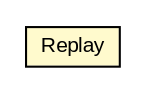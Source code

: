 #!/usr/local/bin/dot
#
# Class diagram 
# Generated by UMLGraph version R5_6 (http://www.umlgraph.org/)
#

digraph G {
	edge [fontname="arial",fontsize=10,labelfontname="arial",labelfontsize=10];
	node [fontname="arial",fontsize=10,shape=plaintext];
	nodesep=0.25;
	ranksep=0.5;
	// Replay
	c214 [label=<<table title="Replay" border="0" cellborder="1" cellspacing="0" cellpadding="2" port="p" bgcolor="lemonChiffon" href="./Replay.html">
		<tr><td><table border="0" cellspacing="0" cellpadding="1">
<tr><td align="center" balign="center"> Replay </td></tr>
		</table></td></tr>
		</table>>, URL="./Replay.html", fontname="arial", fontcolor="black", fontsize=10.0];
}

